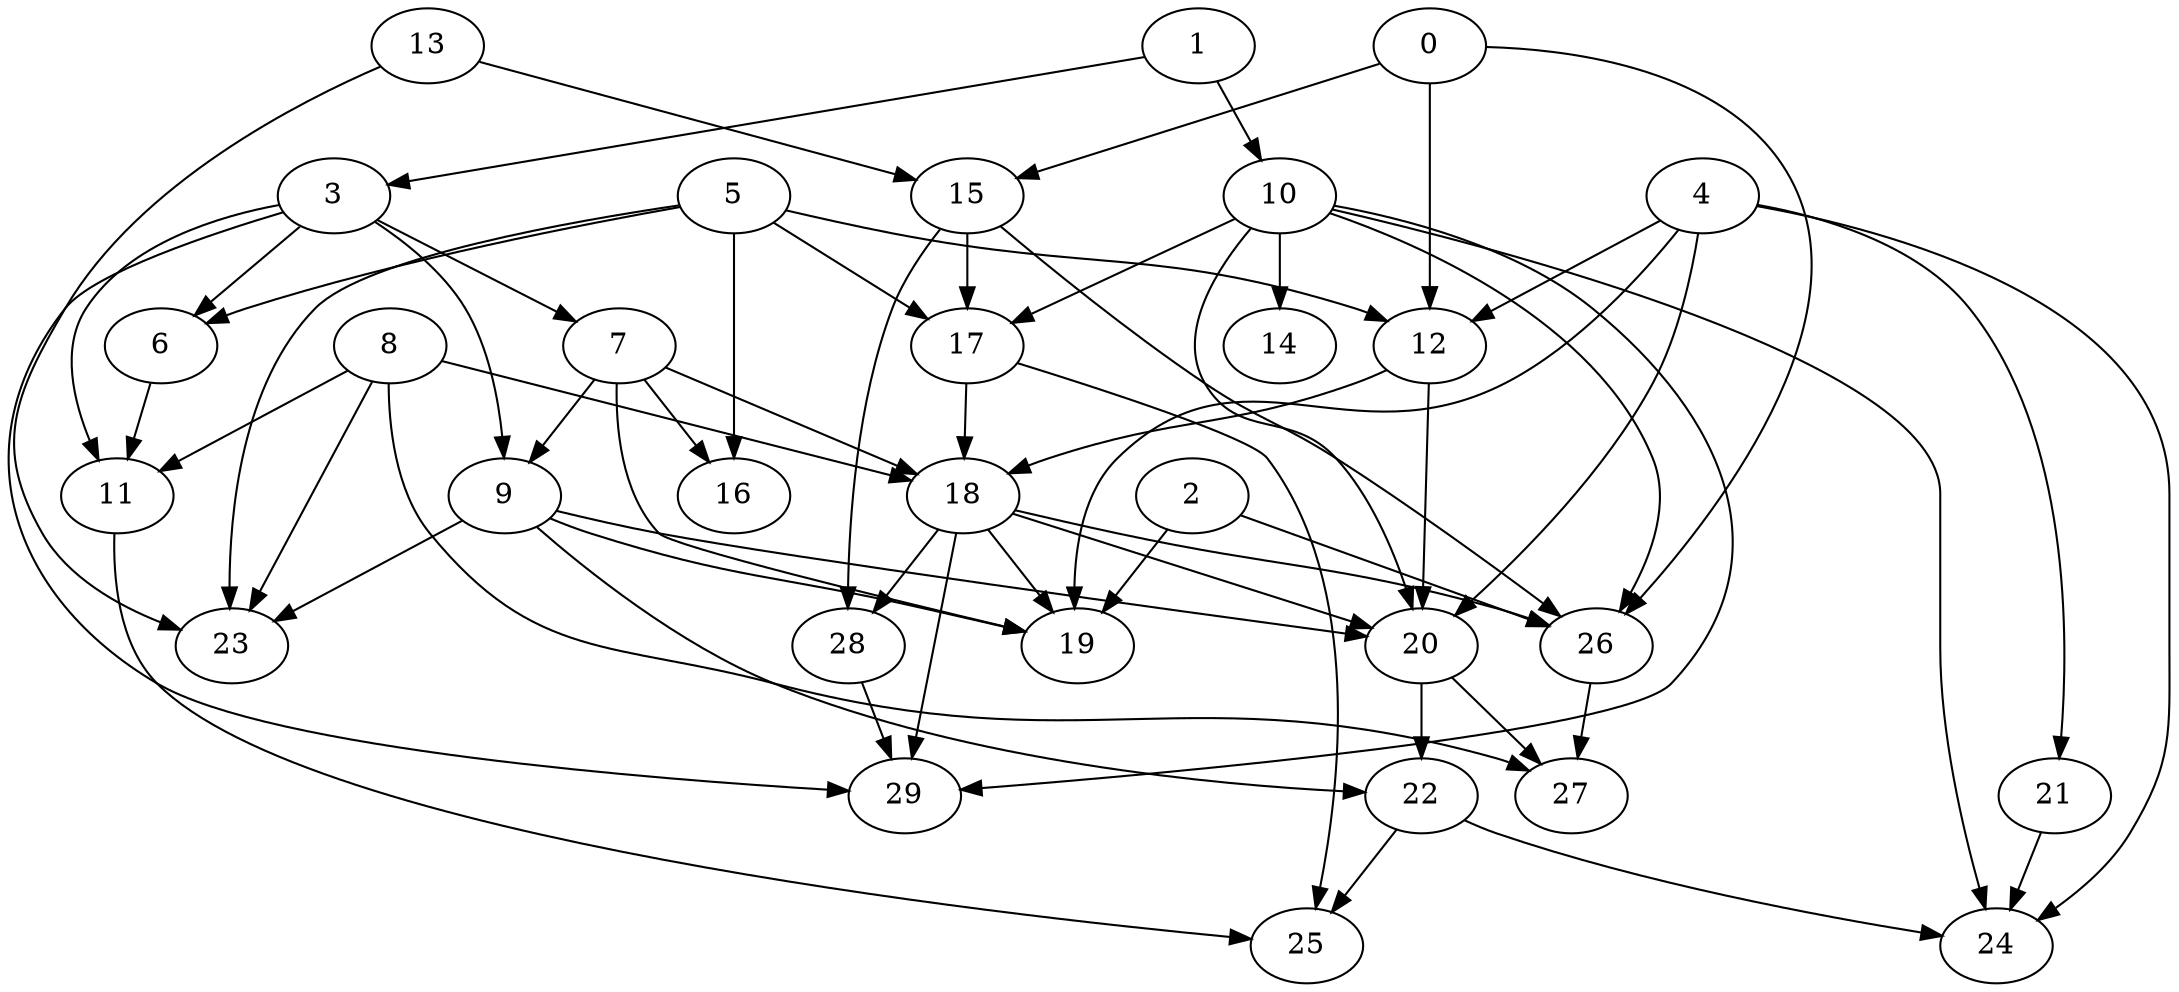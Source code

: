 digraph "Random_Nodes_30_Density_2.10_CCR_1.01_WeightType_Random" {
	graph ["Duplicate states"=0,
		GraphType=Random,
		"Max states in OPEN"=0,
		Modes="120000ms; topo-ordered tasks, ; Pruning: task equivalence, fixed order ready list, ; F-value: ; Optimisation: best schedule length (\
SL) optimisation on equal, ",
		NumberOfTasks=30,
		"Pruned using list schedule length"=268578574,
		"States removed from OPEN"=0,
		TargetSystem="Homogeneous-4",
		"Time to schedule (ms)"=91289,
		"Total idle time"=38,
		"Total schedule length"=104,
		"Total sequential time"=374,
		"Total states created"=733331287
	];
	13	["Finish time"=20,
		Processor=0,
		"Start time"=0,
		Weight=20];
	15	["Finish time"=32,
		Processor=0,
		"Start time"=20,
		Weight=12];
	13 -> 15	[Weight=8];
	23	["Finish time"=76,
		Processor=2,
		"Start time"=66,
		Weight=10];
	13 -> 23	[Weight=6];
	1	["Finish time"=5,
		Processor=1,
		"Start time"=0,
		Weight=5];
	3	["Finish time"=10,
		Processor=1,
		"Start time"=5,
		Weight=5];
	1 -> 3	[Weight=10];
	10	["Finish time"=19,
		Processor=2,
		"Start time"=12,
		Weight=7];
	1 -> 10	[Weight=3];
	0	["Finish time"=12,
		Processor=2,
		"Start time"=0,
		Weight=12];
	0 -> 15	[Weight=5];
	12	["Finish time"=35,
		Processor=3,
		"Start time"=30,
		Weight=5];
	0 -> 12	[Weight=5];
	26	["Finish time"=85,
		Processor=3,
		"Start time"=73,
		Weight=12];
	0 -> 26	[Weight=8];
	7	["Finish time"=32,
		Processor=1,
		"Start time"=10,
		Weight=22];
	3 -> 7	[Weight=7];
	9	["Finish time"=59,
		Processor=3,
		"Start time"=49,
		Weight=10];
	3 -> 9	[Weight=10];
	6	["Finish time"=42,
		Processor=3,
		"Start time"=35,
		Weight=7];
	3 -> 6	[Weight=9];
	11	["Finish time"=66,
		Processor=3,
		"Start time"=59,
		Weight=7];
	3 -> 11	[Weight=10];
	29	["Finish time"=103,
		Processor=2,
		"Start time"=91,
		Weight=12];
	3 -> 29	[Weight=5];
	17	["Finish time"=39,
		Processor=0,
		"Start time"=32,
		Weight=7];
	15 -> 17	[Weight=8];
	15 -> 26	[Weight=5];
	28	["Finish time"=91,
		Processor=2,
		"Start time"=76,
		Weight=15];
	15 -> 28	[Weight=3];
	5	["Finish time"=15,
		Processor=3,
		"Start time"=0,
		Weight=15];
	5 -> 17	[Weight=3];
	5 -> 12	[Weight=4];
	5 -> 6	[Weight=6];
	16	["Finish time"=66,
		Processor=2,
		"Start time"=46,
		Weight=20];
	5 -> 16	[Weight=6];
	5 -> 23	[Weight=9];
	10 -> 17	[Weight=8];
	20	["Finish time"=74,
		Processor=0,
		"Start time"=64,
		Weight=10];
	10 -> 20	[Weight=4];
	10 -> 26	[Weight=3];
	24	["Finish time"=103,
		Processor=0,
		"Start time"=81,
		Weight=22];
	10 -> 24	[Weight=3];
	14	["Finish time"=46,
		Processor=2,
		"Start time"=29,
		Weight=17];
	10 -> 14	[Weight=4];
	10 -> 29	[Weight=6];
	18	["Finish time"=64,
		Processor=0,
		"Start time"=39,
		Weight=25];
	7 -> 18	[Weight=5];
	7 -> 9	[Weight=6];
	19	["Finish time"=92,
		Processor=1,
		"Start time"=70,
		Weight=22];
	7 -> 19	[Weight=10];
	7 -> 16	[Weight=2];
	4	["Finish time"=30,
		Processor=3,
		"Start time"=15,
		Weight=15];
	4 -> 12	[Weight=2];
	4 -> 20	[Weight=4];
	21	["Finish time"=73,
		Processor=3,
		"Start time"=66,
		Weight=7];
	4 -> 21	[Weight=2];
	4 -> 19	[Weight=10];
	4 -> 24	[Weight=6];
	17 -> 18	[Weight=8];
	25	["Finish time"=104,
		Processor=1,
		"Start time"=92,
		Weight=12];
	17 -> 25	[Weight=8];
	8	["Finish time"=29,
		Processor=2,
		"Start time"=19,
		Weight=10];
	8 -> 18	[Weight=3];
	8 -> 11	[Weight=10];
	27	["Finish time"=102,
		Processor=3,
		"Start time"=85,
		Weight=17];
	8 -> 27	[Weight=10];
	8 -> 23	[Weight=2];
	12 -> 18	[Weight=3];
	12 -> 20	[Weight=3];
	18 -> 20	[Weight=2];
	18 -> 26	[Weight=8];
	18 -> 28	[Weight=8];
	18 -> 19	[Weight=6];
	18 -> 29	[Weight=9];
	9 -> 20	[Weight=4];
	22	["Finish time"=81,
		Processor=0,
		"Start time"=74,
		Weight=7];
	9 -> 22	[Weight=8];
	9 -> 19	[Weight=4];
	9 -> 23	[Weight=2];
	20 -> 22	[Weight=7];
	20 -> 27	[Weight=9];
	2	["Finish time"=49,
		Processor=3,
		"Start time"=42,
		Weight=7];
	2 -> 26	[Weight=5];
	2 -> 19	[Weight=9];
	22 -> 24	[Weight=10];
	22 -> 25	[Weight=3];
	21 -> 24	[Weight=8];
	26 -> 27	[Weight=8];
	28 -> 29	[Weight=10];
	6 -> 11	[Weight=2];
	11 -> 25	[Weight=3];
}
